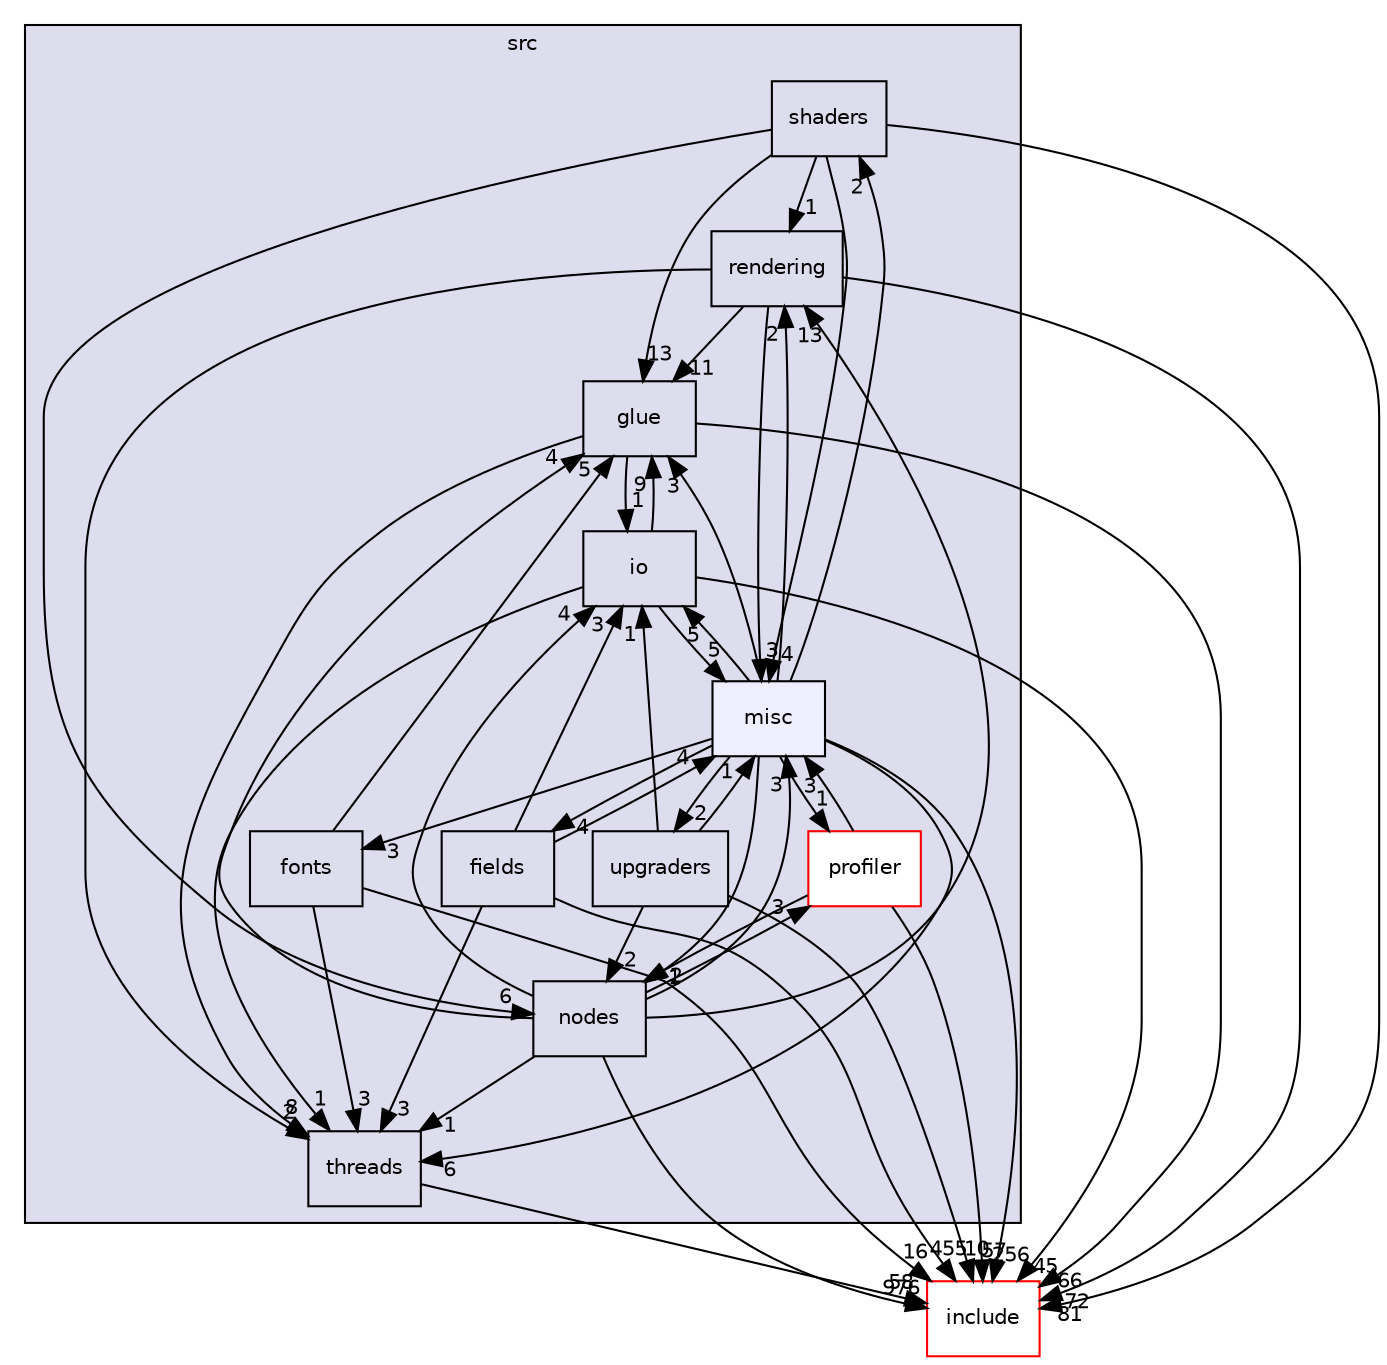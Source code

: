 digraph "src/misc" {
  compound=true
  node [ fontsize="10", fontname="Helvetica"];
  edge [ labelfontsize="10", labelfontname="Helvetica"];
  subgraph clusterdir_68267d1309a1af8e8297ef4c3efbcdba {
    graph [ bgcolor="#ddddee", pencolor="black", label="src" fontname="Helvetica", fontsize="10", URL="dir_68267d1309a1af8e8297ef4c3efbcdba.html"]
  dir_0a4b4be470ccb3aa51643a03ee90aa9a [shape=box label="shaders" URL="dir_0a4b4be470ccb3aa51643a03ee90aa9a.html"];
  dir_1243271318b2b38807a3b1d2ca08dd72 [shape=box label="rendering" URL="dir_1243271318b2b38807a3b1d2ca08dd72.html"];
  dir_21daa81155821ccac937a5e239c17e3e [shape=box label="fields" URL="dir_21daa81155821ccac937a5e239c17e3e.html"];
  dir_3454632d1a606e9a309cdaae2c26d5ae [shape=box label="threads" URL="dir_3454632d1a606e9a309cdaae2c26d5ae.html"];
  dir_b50dc725db71458029b22868a9250dc9 [shape=box label="nodes" URL="dir_b50dc725db71458029b22868a9250dc9.html"];
  dir_b9a568b569cc770012e7fe771380d831 [shape=box label="upgraders" URL="dir_b9a568b569cc770012e7fe771380d831.html"];
  dir_bec663b67e4420d39ecb45ef100bdbac [shape=box label="fonts" URL="dir_bec663b67e4420d39ecb45ef100bdbac.html"];
  dir_c184e51c84f2c3f0345bbc8a0d75d3e1 [shape=box label="io" URL="dir_c184e51c84f2c3f0345bbc8a0d75d3e1.html"];
  dir_cfc0c72890b8d1e009b6260caa55cd65 [shape=box label="profiler" fillcolor="white" style="filled" color="red" URL="dir_cfc0c72890b8d1e009b6260caa55cd65.html"];
  dir_f2bd59bdb8f75ec501a29f05f69524a3 [shape=box label="glue" URL="dir_f2bd59bdb8f75ec501a29f05f69524a3.html"];
  dir_88826aa2a10e1882b573f502bc7f4b55 [shape=box, label="misc", style="filled", fillcolor="#eeeeff", pencolor="black", URL="dir_88826aa2a10e1882b573f502bc7f4b55.html"];
  }
  dir_d44c64559bbebec7f509842c48db8b23 [shape=box label="include" fillcolor="white" style="filled" color="red" URL="dir_d44c64559bbebec7f509842c48db8b23.html"];
  dir_bec663b67e4420d39ecb45ef100bdbac->dir_3454632d1a606e9a309cdaae2c26d5ae [headlabel="3", labeldistance=1.5 headhref="dir_000061_000062.html"];
  dir_bec663b67e4420d39ecb45ef100bdbac->dir_d44c64559bbebec7f509842c48db8b23 [headlabel="16", labeldistance=1.5 headhref="dir_000061_000000.html"];
  dir_bec663b67e4420d39ecb45ef100bdbac->dir_f2bd59bdb8f75ec501a29f05f69524a3 [headlabel="5", labeldistance=1.5 headhref="dir_000061_000063.html"];
  dir_1243271318b2b38807a3b1d2ca08dd72->dir_3454632d1a606e9a309cdaae2c26d5ae [headlabel="2", labeldistance=1.5 headhref="dir_000077_000062.html"];
  dir_1243271318b2b38807a3b1d2ca08dd72->dir_88826aa2a10e1882b573f502bc7f4b55 [headlabel="3", labeldistance=1.5 headhref="dir_000077_000070.html"];
  dir_1243271318b2b38807a3b1d2ca08dd72->dir_d44c64559bbebec7f509842c48db8b23 [headlabel="172", labeldistance=1.5 headhref="dir_000077_000000.html"];
  dir_1243271318b2b38807a3b1d2ca08dd72->dir_f2bd59bdb8f75ec501a29f05f69524a3 [headlabel="11", labeldistance=1.5 headhref="dir_000077_000063.html"];
  dir_b9a568b569cc770012e7fe771380d831->dir_88826aa2a10e1882b573f502bc7f4b55 [headlabel="1", labeldistance=1.5 headhref="dir_000084_000070.html"];
  dir_b9a568b569cc770012e7fe771380d831->dir_b50dc725db71458029b22868a9250dc9 [headlabel="2", labeldistance=1.5 headhref="dir_000084_000073.html"];
  dir_b9a568b569cc770012e7fe771380d831->dir_c184e51c84f2c3f0345bbc8a0d75d3e1 [headlabel="1", labeldistance=1.5 headhref="dir_000084_000067.html"];
  dir_b9a568b569cc770012e7fe771380d831->dir_d44c64559bbebec7f509842c48db8b23 [headlabel="10", labeldistance=1.5 headhref="dir_000084_000000.html"];
  dir_0a4b4be470ccb3aa51643a03ee90aa9a->dir_1243271318b2b38807a3b1d2ca08dd72 [headlabel="1", labeldistance=1.5 headhref="dir_000080_000077.html"];
  dir_0a4b4be470ccb3aa51643a03ee90aa9a->dir_88826aa2a10e1882b573f502bc7f4b55 [headlabel="4", labeldistance=1.5 headhref="dir_000080_000070.html"];
  dir_0a4b4be470ccb3aa51643a03ee90aa9a->dir_b50dc725db71458029b22868a9250dc9 [headlabel="6", labeldistance=1.5 headhref="dir_000080_000073.html"];
  dir_0a4b4be470ccb3aa51643a03ee90aa9a->dir_d44c64559bbebec7f509842c48db8b23 [headlabel="81", labeldistance=1.5 headhref="dir_000080_000000.html"];
  dir_0a4b4be470ccb3aa51643a03ee90aa9a->dir_f2bd59bdb8f75ec501a29f05f69524a3 [headlabel="13", labeldistance=1.5 headhref="dir_000080_000063.html"];
  dir_3454632d1a606e9a309cdaae2c26d5ae->dir_d44c64559bbebec7f509842c48db8b23 [headlabel="58", labeldistance=1.5 headhref="dir_000062_000000.html"];
  dir_f2bd59bdb8f75ec501a29f05f69524a3->dir_3454632d1a606e9a309cdaae2c26d5ae [headlabel="8", labeldistance=1.5 headhref="dir_000063_000062.html"];
  dir_f2bd59bdb8f75ec501a29f05f69524a3->dir_c184e51c84f2c3f0345bbc8a0d75d3e1 [headlabel="1", labeldistance=1.5 headhref="dir_000063_000067.html"];
  dir_f2bd59bdb8f75ec501a29f05f69524a3->dir_d44c64559bbebec7f509842c48db8b23 [headlabel="66", labeldistance=1.5 headhref="dir_000063_000000.html"];
  dir_c184e51c84f2c3f0345bbc8a0d75d3e1->dir_3454632d1a606e9a309cdaae2c26d5ae [headlabel="1", labeldistance=1.5 headhref="dir_000067_000062.html"];
  dir_c184e51c84f2c3f0345bbc8a0d75d3e1->dir_88826aa2a10e1882b573f502bc7f4b55 [headlabel="5", labeldistance=1.5 headhref="dir_000067_000070.html"];
  dir_c184e51c84f2c3f0345bbc8a0d75d3e1->dir_d44c64559bbebec7f509842c48db8b23 [headlabel="45", labeldistance=1.5 headhref="dir_000067_000000.html"];
  dir_c184e51c84f2c3f0345bbc8a0d75d3e1->dir_f2bd59bdb8f75ec501a29f05f69524a3 [headlabel="9", labeldistance=1.5 headhref="dir_000067_000063.html"];
  dir_21daa81155821ccac937a5e239c17e3e->dir_3454632d1a606e9a309cdaae2c26d5ae [headlabel="3", labeldistance=1.5 headhref="dir_000060_000062.html"];
  dir_21daa81155821ccac937a5e239c17e3e->dir_88826aa2a10e1882b573f502bc7f4b55 [headlabel="4", labeldistance=1.5 headhref="dir_000060_000070.html"];
  dir_21daa81155821ccac937a5e239c17e3e->dir_c184e51c84f2c3f0345bbc8a0d75d3e1 [headlabel="3", labeldistance=1.5 headhref="dir_000060_000067.html"];
  dir_21daa81155821ccac937a5e239c17e3e->dir_d44c64559bbebec7f509842c48db8b23 [headlabel="455", labeldistance=1.5 headhref="dir_000060_000000.html"];
  dir_cfc0c72890b8d1e009b6260caa55cd65->dir_88826aa2a10e1882b573f502bc7f4b55 [headlabel="3", labeldistance=1.5 headhref="dir_000074_000070.html"];
  dir_cfc0c72890b8d1e009b6260caa55cd65->dir_b50dc725db71458029b22868a9250dc9 [headlabel="1", labeldistance=1.5 headhref="dir_000074_000073.html"];
  dir_cfc0c72890b8d1e009b6260caa55cd65->dir_d44c64559bbebec7f509842c48db8b23 [headlabel="57", labeldistance=1.5 headhref="dir_000074_000000.html"];
  dir_88826aa2a10e1882b573f502bc7f4b55->dir_0a4b4be470ccb3aa51643a03ee90aa9a [headlabel="2", labeldistance=1.5 headhref="dir_000070_000080.html"];
  dir_88826aa2a10e1882b573f502bc7f4b55->dir_1243271318b2b38807a3b1d2ca08dd72 [headlabel="2", labeldistance=1.5 headhref="dir_000070_000077.html"];
  dir_88826aa2a10e1882b573f502bc7f4b55->dir_21daa81155821ccac937a5e239c17e3e [headlabel="4", labeldistance=1.5 headhref="dir_000070_000060.html"];
  dir_88826aa2a10e1882b573f502bc7f4b55->dir_3454632d1a606e9a309cdaae2c26d5ae [headlabel="6", labeldistance=1.5 headhref="dir_000070_000062.html"];
  dir_88826aa2a10e1882b573f502bc7f4b55->dir_b50dc725db71458029b22868a9250dc9 [headlabel="2", labeldistance=1.5 headhref="dir_000070_000073.html"];
  dir_88826aa2a10e1882b573f502bc7f4b55->dir_b9a568b569cc770012e7fe771380d831 [headlabel="2", labeldistance=1.5 headhref="dir_000070_000084.html"];
  dir_88826aa2a10e1882b573f502bc7f4b55->dir_bec663b67e4420d39ecb45ef100bdbac [headlabel="3", labeldistance=1.5 headhref="dir_000070_000061.html"];
  dir_88826aa2a10e1882b573f502bc7f4b55->dir_c184e51c84f2c3f0345bbc8a0d75d3e1 [headlabel="5", labeldistance=1.5 headhref="dir_000070_000067.html"];
  dir_88826aa2a10e1882b573f502bc7f4b55->dir_cfc0c72890b8d1e009b6260caa55cd65 [headlabel="1", labeldistance=1.5 headhref="dir_000070_000074.html"];
  dir_88826aa2a10e1882b573f502bc7f4b55->dir_d44c64559bbebec7f509842c48db8b23 [headlabel="256", labeldistance=1.5 headhref="dir_000070_000000.html"];
  dir_88826aa2a10e1882b573f502bc7f4b55->dir_f2bd59bdb8f75ec501a29f05f69524a3 [headlabel="3", labeldistance=1.5 headhref="dir_000070_000063.html"];
  dir_b50dc725db71458029b22868a9250dc9->dir_1243271318b2b38807a3b1d2ca08dd72 [headlabel="13", labeldistance=1.5 headhref="dir_000073_000077.html"];
  dir_b50dc725db71458029b22868a9250dc9->dir_3454632d1a606e9a309cdaae2c26d5ae [headlabel="1", labeldistance=1.5 headhref="dir_000073_000062.html"];
  dir_b50dc725db71458029b22868a9250dc9->dir_88826aa2a10e1882b573f502bc7f4b55 [headlabel="3", labeldistance=1.5 headhref="dir_000073_000070.html"];
  dir_b50dc725db71458029b22868a9250dc9->dir_c184e51c84f2c3f0345bbc8a0d75d3e1 [headlabel="4", labeldistance=1.5 headhref="dir_000073_000067.html"];
  dir_b50dc725db71458029b22868a9250dc9->dir_cfc0c72890b8d1e009b6260caa55cd65 [headlabel="3", labeldistance=1.5 headhref="dir_000073_000074.html"];
  dir_b50dc725db71458029b22868a9250dc9->dir_d44c64559bbebec7f509842c48db8b23 [headlabel="976", labeldistance=1.5 headhref="dir_000073_000000.html"];
  dir_b50dc725db71458029b22868a9250dc9->dir_f2bd59bdb8f75ec501a29f05f69524a3 [headlabel="4", labeldistance=1.5 headhref="dir_000073_000063.html"];
}
